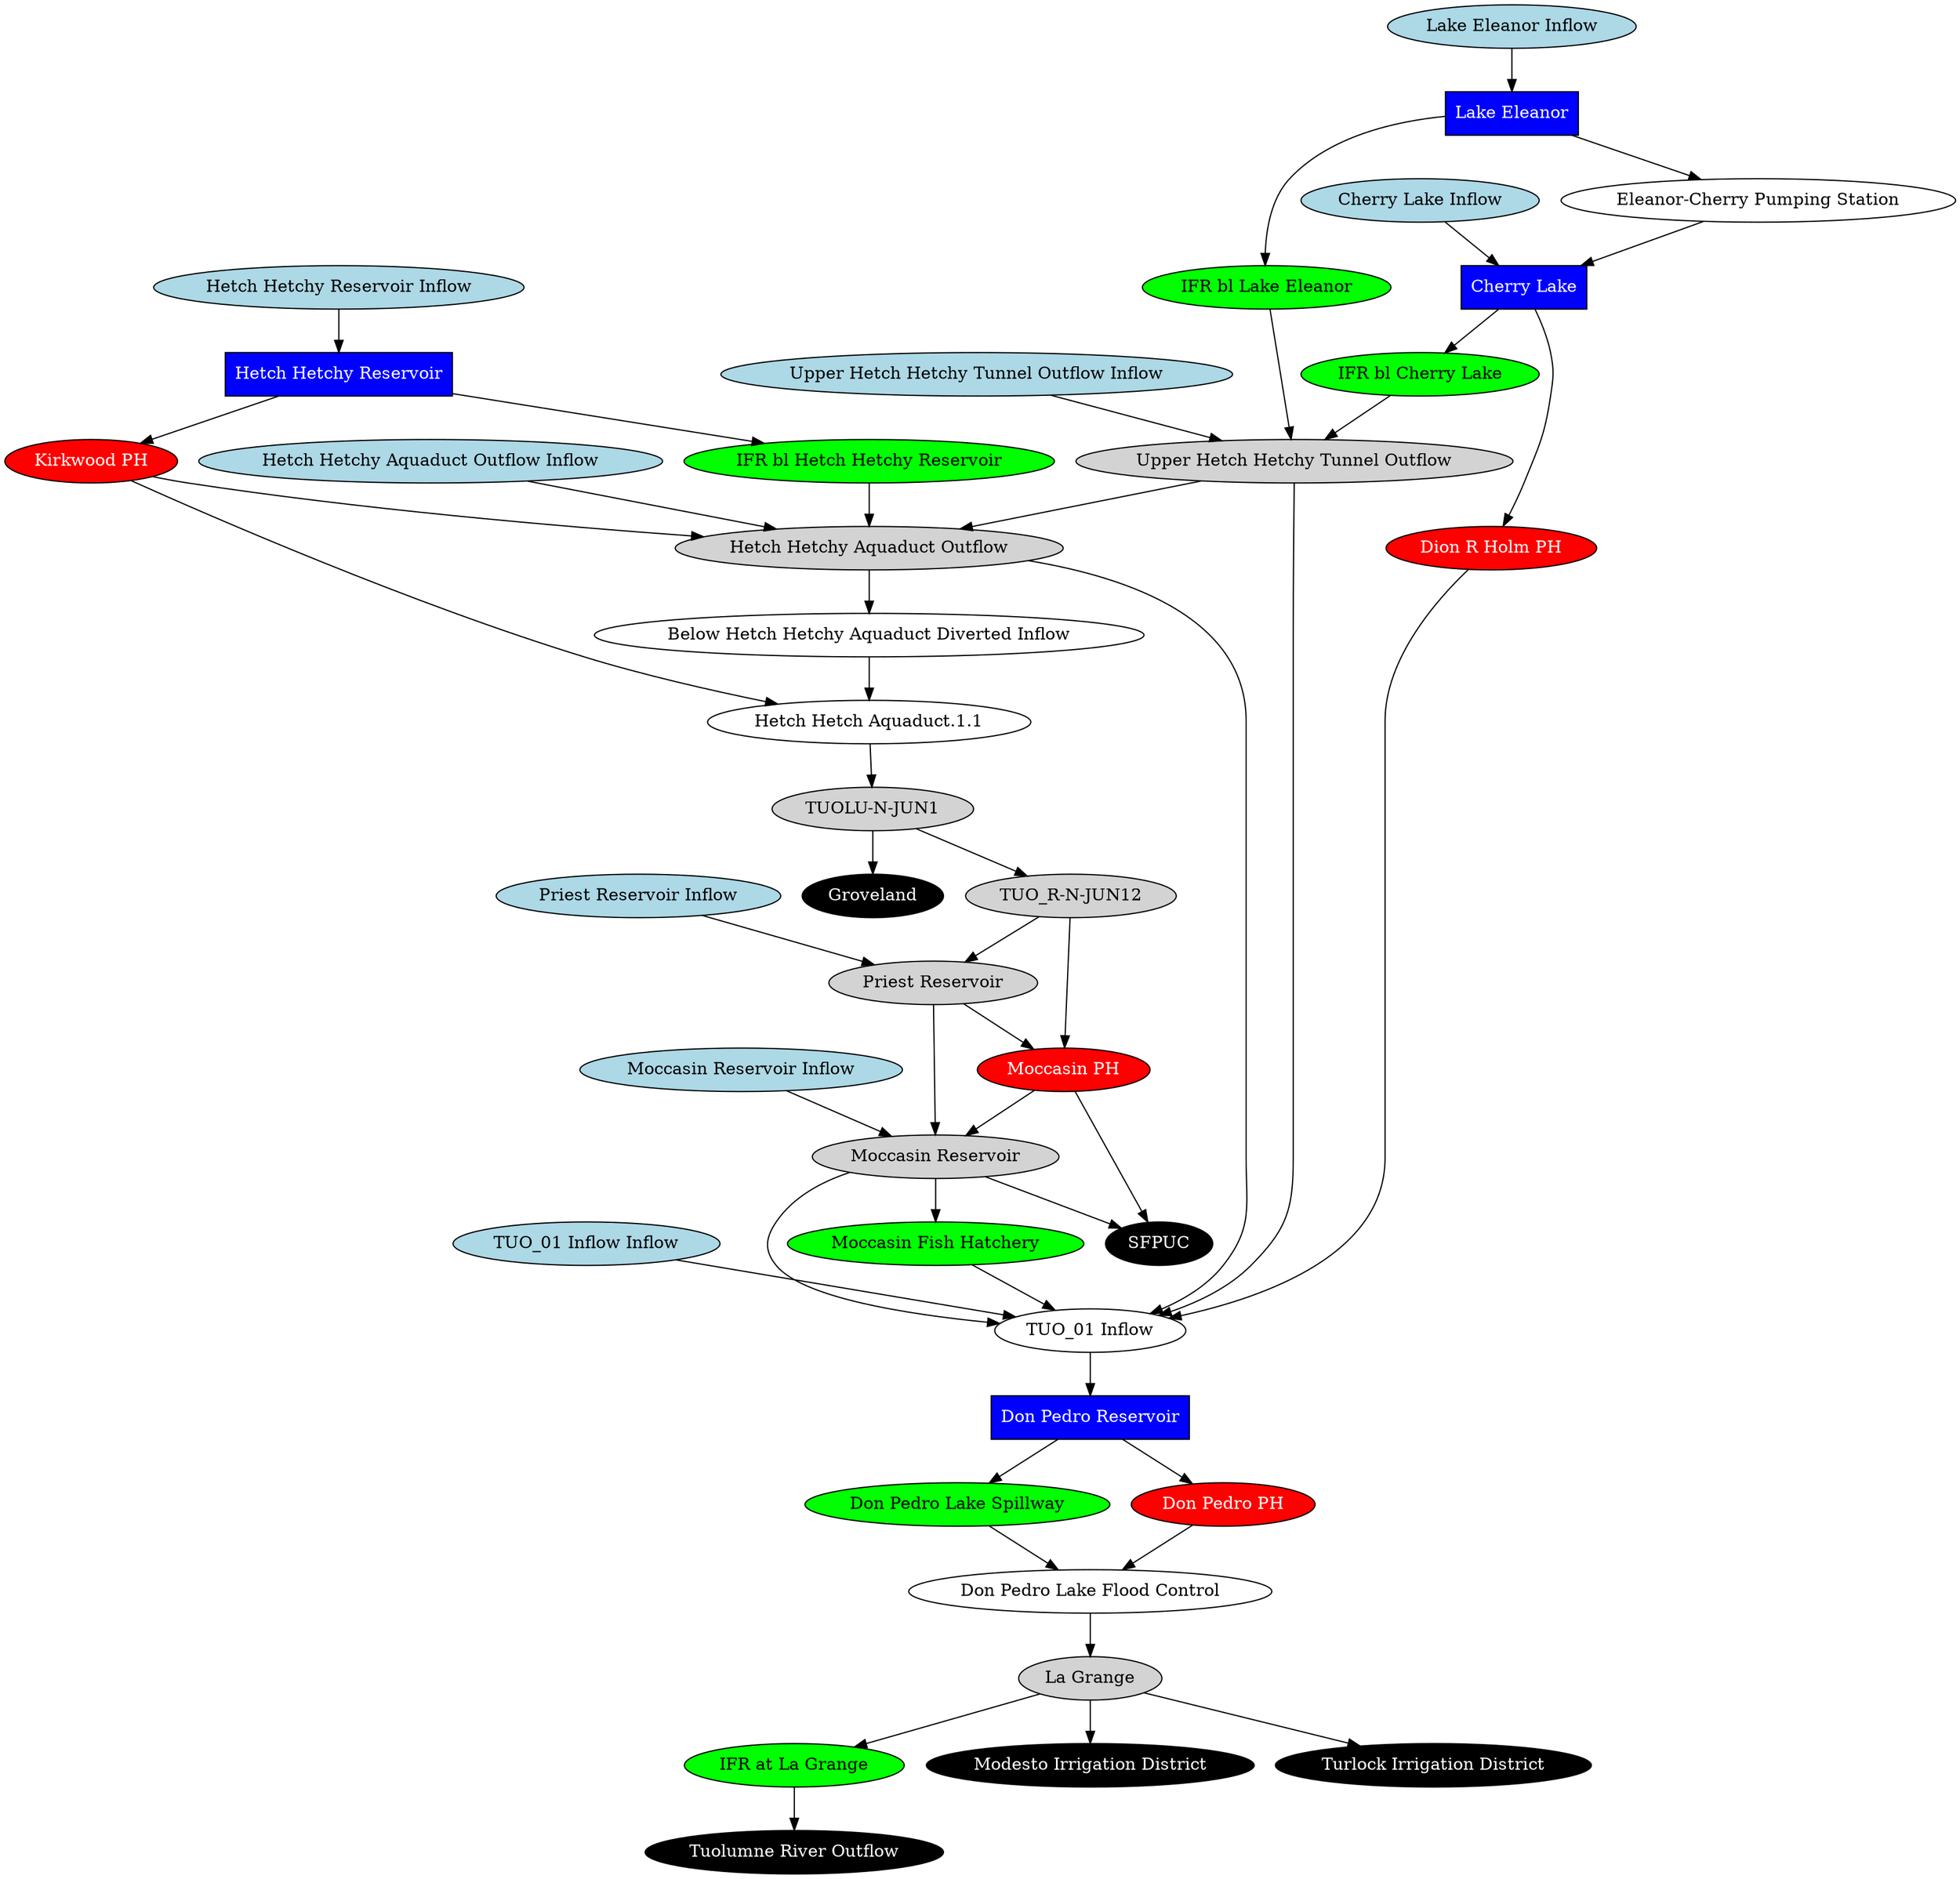 // tuolumne
digraph tuolumne {
	"TUO_01 Inflow Inflow" [fillcolor=lightblue fontcolor=black shape=oval style=filled]
	"Upper Hetch Hetchy Tunnel Outflow Inflow" [fillcolor=lightblue fontcolor=black shape=oval style=filled]
	"Cherry Lake Inflow" [fillcolor=lightblue fontcolor=black shape=oval style=filled]
	"Lake Eleanor Inflow" [fillcolor=lightblue fontcolor=black shape=oval style=filled]
	"Hetch Hetchy Reservoir Inflow" [fillcolor=lightblue fontcolor=black shape=oval style=filled]
	"Moccasin Reservoir Inflow" [fillcolor=lightblue fontcolor=black shape=oval style=filled]
	"Priest Reservoir Inflow" [fillcolor=lightblue fontcolor=black shape=oval style=filled]
	"Hetch Hetchy Aquaduct Outflow Inflow" [fillcolor=lightblue fontcolor=black shape=oval style=filled]
	"Below Hetch Hetchy Aquaduct Diverted Inflow" [fillcolor=white fontcolor=black shape=oval style=filled]
	"Don Pedro Lake Flood Control" [fillcolor=white fontcolor=black shape=oval style=filled]
	"Hetch Hetch Aquaduct.1.1" [fillcolor=white fontcolor=black shape=oval style=filled]
	"Cherry Lake" [fillcolor=blue fontcolor=white shape=rect style=filled]
	"Dion R Holm PH" [fillcolor=red fontcolor=white shape=oval style=filled]
	"Don Pedro Lake Spillway" [fillcolor=green fontcolor=black shape=oval style=filled]
	"Don Pedro PH" [fillcolor=red fontcolor=white shape=oval style=filled]
	"Don Pedro Reservoir" [fillcolor=blue fontcolor=white shape=rect style=filled]
	"Eleanor-Cherry Pumping Station" [fillcolor=white fontcolor=black shape=oval style=filled]
	Groveland [fillcolor=black fontcolor=white shape=oval style=filled]
	"Hetch Hetchy Aquaduct Outflow" [fillcolor=lightgrey fontcolor=black shape=oval style=filled]
	"Hetch Hetchy Reservoir" [fillcolor=blue fontcolor=white shape=rect style=filled]
	"IFR bl Cherry Lake" [fillcolor=green fontcolor=black shape=oval style=filled]
	"IFR at La Grange" [fillcolor=green fontcolor=black shape=oval style=filled]
	"IFR bl Hetch Hetchy Reservoir" [fillcolor=green fontcolor=black shape=oval style=filled]
	"IFR bl Lake Eleanor" [fillcolor=green fontcolor=black shape=oval style=filled]
	"Moccasin Fish Hatchery" [fillcolor=green fontcolor=black shape=oval style=filled]
	"Kirkwood PH" [fillcolor=red fontcolor=white shape=oval style=filled]
	"La Grange" [fillcolor=lightgrey fontcolor=black shape=oval style=filled]
	"Lake Eleanor" [fillcolor=blue fontcolor=white shape=rect style=filled]
	"Moccasin PH" [fillcolor=red fontcolor=white shape=oval style=filled]
	"Moccasin Reservoir" [fillcolor=lightgrey fontcolor=black shape=oval style=filled]
	"Modesto Irrigation District" [fillcolor=black fontcolor=white shape=oval style=filled]
	"Priest Reservoir" [fillcolor=lightgrey fontcolor=black shape=oval style=filled]
	SFPUC [fillcolor=black fontcolor=white shape=oval style=filled]
	"TUOLU-N-JUN1" [fillcolor=lightgrey fontcolor=black shape=oval style=filled]
	"Tuolumne River Outflow" [fillcolor=black fontcolor=white shape=oval style=filled]
	"TUO_01 Inflow" [fillcolor=white fontcolor=black shape=oval style=filled]
	"TUO_R-N-JUN12" [fillcolor=lightgrey fontcolor=black shape=oval style=filled]
	"Turlock Irrigation District" [fillcolor=black fontcolor=white shape=oval style=filled]
	"Upper Hetch Hetchy Tunnel Outflow" [fillcolor=lightgrey fontcolor=black shape=oval style=filled]
	"Hetch Hetchy Aquaduct Outflow" -> "Below Hetch Hetchy Aquaduct Diverted Inflow"
	"Hetch Hetch Aquaduct.1.1" -> "TUOLU-N-JUN1"
	"Cherry Lake" -> "IFR bl Cherry Lake"
	"Cherry Lake" -> "Dion R Holm PH"
	"Hetch Hetchy Reservoir" -> "IFR bl Hetch Hetchy Reservoir"
	"Lake Eleanor" -> "IFR bl Lake Eleanor"
	"Lake Eleanor" -> "Eleanor-Cherry Pumping Station"
	"Eleanor-Cherry Pumping Station" -> "Cherry Lake"
	"TUO_01 Inflow Inflow" -> "TUO_01 Inflow"
	"Hetch Hetchy Reservoir" -> "Kirkwood PH"
	"TUOLU-N-JUN1" -> Groveland
	"TUOLU-N-JUN1" -> "TUO_R-N-JUN12"
	"TUO_R-N-JUN12" -> "Priest Reservoir"
	"Kirkwood PH" -> "Hetch Hetchy Aquaduct Outflow"
	"Moccasin Reservoir" -> "Moccasin Fish Hatchery"
	"La Grange" -> "IFR at La Grange"
	"Don Pedro Reservoir" -> "Don Pedro Lake Spillway"
	"Don Pedro Reservoir" -> "Don Pedro PH"
	"Don Pedro Lake Flood Control" -> "La Grange"
	"TUO_01 Inflow" -> "Don Pedro Reservoir"
	"Moccasin PH" -> "Moccasin Reservoir"
	"Don Pedro Lake Spillway" -> "Don Pedro Lake Flood Control"
	"Don Pedro PH" -> "Don Pedro Lake Flood Control"
	"Upper Hetch Hetchy Tunnel Outflow Inflow" -> "Upper Hetch Hetchy Tunnel Outflow"
	"Cherry Lake Inflow" -> "Cherry Lake"
	"Lake Eleanor Inflow" -> "Lake Eleanor"
	"Hetch Hetchy Reservoir Inflow" -> "Hetch Hetchy Reservoir"
	"Moccasin Reservoir Inflow" -> "Moccasin Reservoir"
	"Priest Reservoir" -> "Moccasin Reservoir"
	"Priest Reservoir Inflow" -> "Priest Reservoir"
	"Moccasin Reservoir" -> SFPUC
	"Moccasin PH" -> SFPUC
	"TUO_R-N-JUN12" -> "Moccasin PH"
	"Priest Reservoir" -> "Moccasin PH"
	"Below Hetch Hetchy Aquaduct Diverted Inflow" -> "Hetch Hetch Aquaduct.1.1"
	"Kirkwood PH" -> "Hetch Hetch Aquaduct.1.1"
	"Hetch Hetchy Aquaduct Outflow Inflow" -> "Hetch Hetchy Aquaduct Outflow"
	"IFR bl Hetch Hetchy Reservoir" -> "Hetch Hetchy Aquaduct Outflow"
	"IFR bl Cherry Lake" -> "Upper Hetch Hetchy Tunnel Outflow"
	"IFR bl Lake Eleanor" -> "Upper Hetch Hetchy Tunnel Outflow"
	"Upper Hetch Hetchy Tunnel Outflow" -> "Hetch Hetchy Aquaduct Outflow"
	"La Grange" -> "Modesto Irrigation District"
	"La Grange" -> "Turlock Irrigation District"
	"IFR at La Grange" -> "Tuolumne River Outflow"
	"Moccasin Reservoir" -> "TUO_01 Inflow"
	"Moccasin Fish Hatchery" -> "TUO_01 Inflow"
	"Hetch Hetchy Aquaduct Outflow" -> "TUO_01 Inflow"
	"Dion R Holm PH" -> "TUO_01 Inflow"
	"Upper Hetch Hetchy Tunnel Outflow" -> "TUO_01 Inflow"
}
